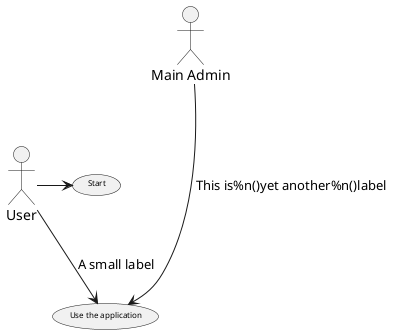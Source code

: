 {
  "sha1": "pi0fs7lldsffh93ztd1jlbbunrynm59",
  "insertion": {
    "when": "2024-06-04T17:28:41.220Z",
    "user": "plantuml@gmail.com"
  }
}
@startuml

skinparam usecaseFontSize 8

"Main Admin" as Admin
"Use the application" as (Use)

User -> (Start)
User --> (Use) : A small label

Admin ---> (Use) : This is%n()yet another%n()label

@enduml
